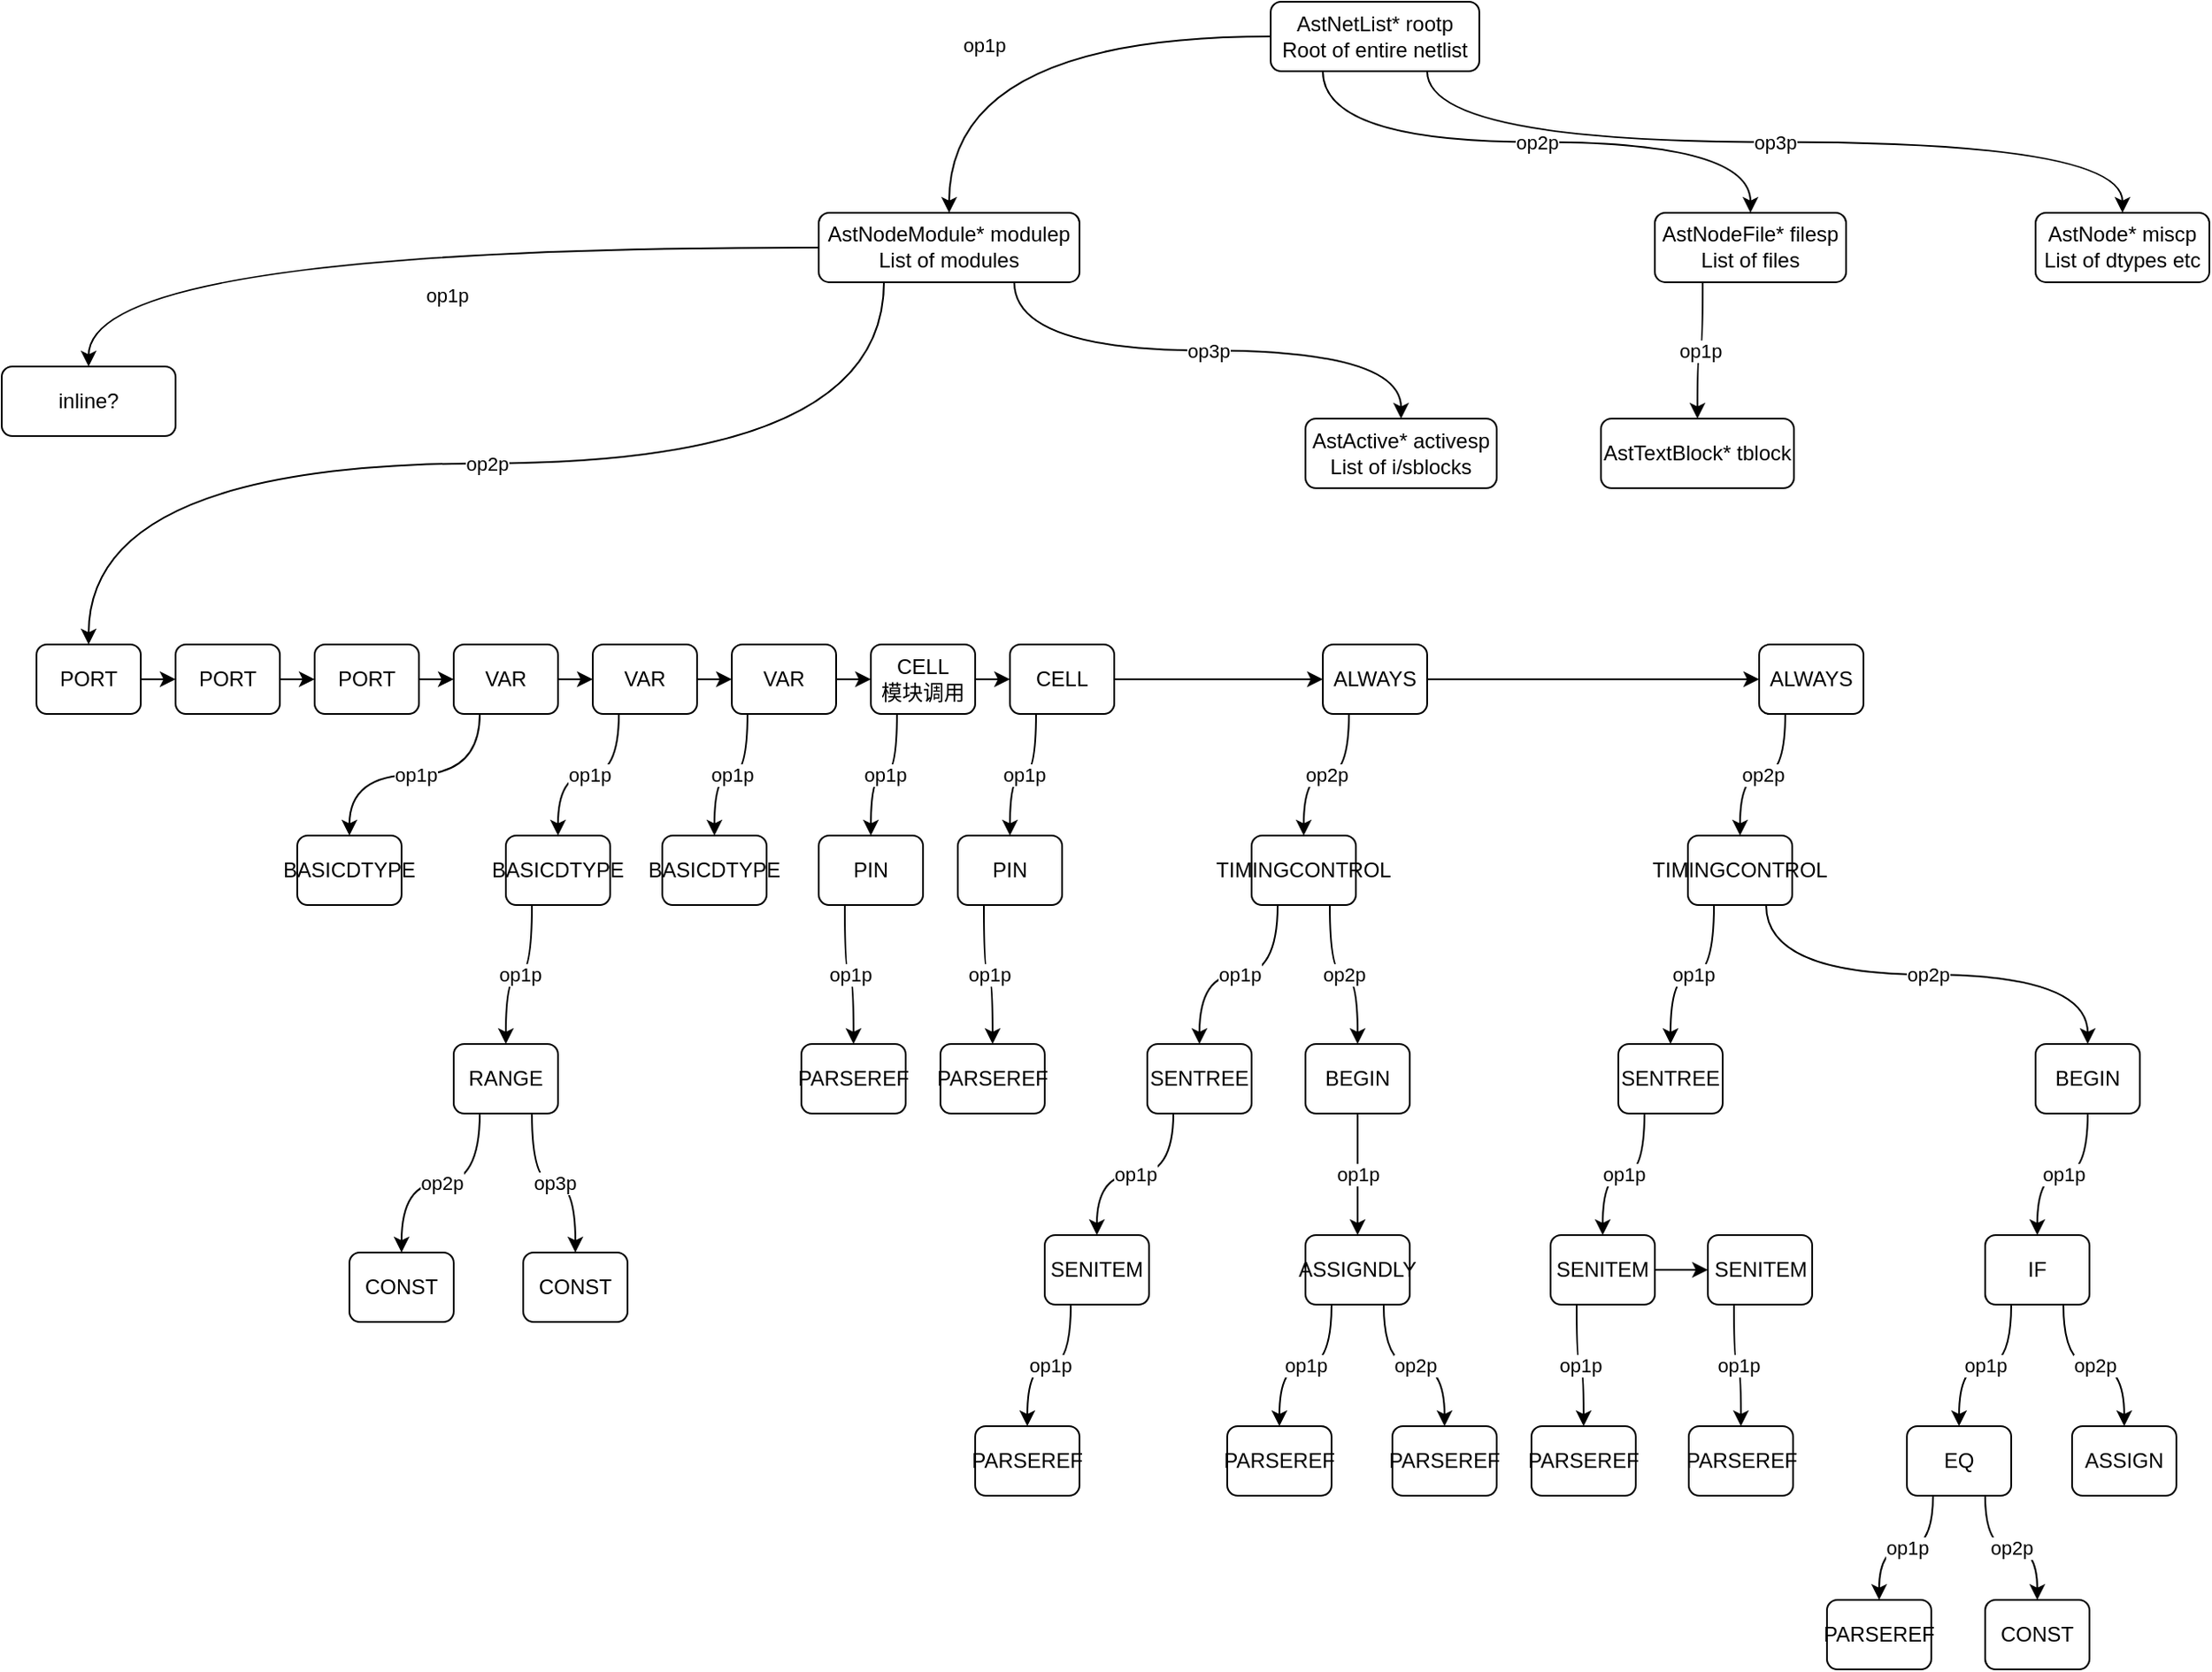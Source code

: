 <mxfile version="14.7.6" type="github">
  <diagram id="UujlnHGYHNVCAIM1GUkF" name="第 1 页">
    <mxGraphModel dx="1185" dy="635" grid="1" gridSize="10" guides="1" tooltips="1" connect="1" arrows="1" fold="1" page="1" pageScale="1" pageWidth="1169" pageHeight="827" math="0" shadow="0">
      <root>
        <mxCell id="0" />
        <mxCell id="1" parent="0" />
        <mxCell id="r0mZw5IqI9Jmc-1Zj064-1" value="op1p" style="edgeStyle=orthogonalEdgeStyle;curved=1;rounded=0;orthogonalLoop=1;jettySize=auto;html=1;fontColor=#000000;" edge="1" parent="1" source="r0mZw5IqI9Jmc-1Zj064-2" target="r0mZw5IqI9Jmc-1Zj064-3">
          <mxGeometry x="0.324" y="20" relative="1" as="geometry">
            <mxPoint as="offset" />
          </mxGeometry>
        </mxCell>
        <mxCell id="r0mZw5IqI9Jmc-1Zj064-2" value="AstNetList* rootp&lt;br&gt;Root of entire netlist" style="rounded=1;whiteSpace=wrap;html=1;" vertex="1" parent="1">
          <mxGeometry x="1550" y="440" width="120" height="40" as="geometry" />
        </mxCell>
        <mxCell id="r0mZw5IqI9Jmc-1Zj064-3" value="AstNodeModule* modulep&lt;br&gt;List of modules" style="rounded=1;whiteSpace=wrap;html=1;" vertex="1" parent="1">
          <mxGeometry x="1290" y="561.46" width="150" height="40" as="geometry" />
        </mxCell>
        <mxCell id="r0mZw5IqI9Jmc-1Zj064-4" value="op2p" style="edgeStyle=orthogonalEdgeStyle;curved=1;rounded=0;orthogonalLoop=1;jettySize=auto;html=1;fontColor=#000000;exitX=0.25;exitY=1;exitDx=0;exitDy=0;" edge="1" parent="1" source="r0mZw5IqI9Jmc-1Zj064-2" target="r0mZw5IqI9Jmc-1Zj064-5">
          <mxGeometry relative="1" as="geometry">
            <mxPoint x="1509" y="470" as="sourcePoint" />
            <mxPoint x="1509" y="560" as="targetPoint" />
          </mxGeometry>
        </mxCell>
        <mxCell id="r0mZw5IqI9Jmc-1Zj064-5" value="AstNodeFile* filesp&lt;br&gt;List of files" style="rounded=1;whiteSpace=wrap;html=1;" vertex="1" parent="1">
          <mxGeometry x="1771" y="561.46" width="110" height="40" as="geometry" />
        </mxCell>
        <mxCell id="r0mZw5IqI9Jmc-1Zj064-6" value="AstNode* miscp&lt;br&gt;List of dtypes etc" style="rounded=1;whiteSpace=wrap;html=1;" vertex="1" parent="1">
          <mxGeometry x="1990" y="561.46" width="100" height="40" as="geometry" />
        </mxCell>
        <mxCell id="r0mZw5IqI9Jmc-1Zj064-7" value="op3p" style="edgeStyle=orthogonalEdgeStyle;curved=1;rounded=0;orthogonalLoop=1;jettySize=auto;html=1;fontColor=#000000;exitX=0.75;exitY=1;exitDx=0;exitDy=0;entryX=0.5;entryY=0;entryDx=0;entryDy=0;" edge="1" parent="1" source="r0mZw5IqI9Jmc-1Zj064-2" target="r0mZw5IqI9Jmc-1Zj064-6">
          <mxGeometry relative="1" as="geometry">
            <mxPoint x="1534" y="490" as="sourcePoint" />
            <mxPoint x="1519" y="570" as="targetPoint" />
          </mxGeometry>
        </mxCell>
        <mxCell id="r0mZw5IqI9Jmc-1Zj064-8" style="edgeStyle=orthogonalEdgeStyle;rounded=0;orthogonalLoop=1;jettySize=auto;html=1;exitX=1;exitY=0.5;exitDx=0;exitDy=0;entryX=0;entryY=0.5;entryDx=0;entryDy=0;" edge="1" parent="1" source="r0mZw5IqI9Jmc-1Zj064-9" target="r0mZw5IqI9Jmc-1Zj064-18">
          <mxGeometry relative="1" as="geometry" />
        </mxCell>
        <mxCell id="r0mZw5IqI9Jmc-1Zj064-9" value="PORT" style="rounded=1;whiteSpace=wrap;html=1;" vertex="1" parent="1">
          <mxGeometry x="840" y="810" width="60" height="40" as="geometry" />
        </mxCell>
        <mxCell id="r0mZw5IqI9Jmc-1Zj064-10" value="op2p" style="edgeStyle=orthogonalEdgeStyle;curved=1;rounded=0;orthogonalLoop=1;jettySize=auto;html=1;fontColor=#000000;exitX=0.25;exitY=1;exitDx=0;exitDy=0;entryX=0.5;entryY=0;entryDx=0;entryDy=0;" edge="1" parent="1" source="r0mZw5IqI9Jmc-1Zj064-3" target="r0mZw5IqI9Jmc-1Zj064-9">
          <mxGeometry relative="1" as="geometry">
            <mxPoint x="1480" y="470" as="sourcePoint" />
            <mxPoint x="1370.034" y="571.46" as="targetPoint" />
          </mxGeometry>
        </mxCell>
        <mxCell id="r0mZw5IqI9Jmc-1Zj064-11" value="AstActive* activesp&lt;br&gt;List of i/sblocks" style="rounded=1;whiteSpace=wrap;html=1;" vertex="1" parent="1">
          <mxGeometry x="1570" y="680" width="110" height="40" as="geometry" />
        </mxCell>
        <mxCell id="r0mZw5IqI9Jmc-1Zj064-12" value="op3p" style="edgeStyle=orthogonalEdgeStyle;curved=1;rounded=0;orthogonalLoop=1;jettySize=auto;html=1;fontColor=#000000;exitX=0.75;exitY=1;exitDx=0;exitDy=0;entryX=0.5;entryY=0;entryDx=0;entryDy=0;" edge="1" parent="1" source="r0mZw5IqI9Jmc-1Zj064-3" target="r0mZw5IqI9Jmc-1Zj064-11">
          <mxGeometry relative="1" as="geometry">
            <mxPoint x="1345" y="611.46" as="sourcePoint" />
            <mxPoint x="1310" y="690" as="targetPoint" />
          </mxGeometry>
        </mxCell>
        <mxCell id="r0mZw5IqI9Jmc-1Zj064-13" value="inline?" style="rounded=1;whiteSpace=wrap;html=1;" vertex="1" parent="1">
          <mxGeometry x="820" y="650" width="100" height="40" as="geometry" />
        </mxCell>
        <mxCell id="r0mZw5IqI9Jmc-1Zj064-14" value="op1p" style="edgeStyle=orthogonalEdgeStyle;curved=1;rounded=0;orthogonalLoop=1;jettySize=auto;html=1;fontColor=#000000;exitX=0;exitY=0.5;exitDx=0;exitDy=0;entryX=0.5;entryY=0;entryDx=0;entryDy=0;" edge="1" parent="1" source="r0mZw5IqI9Jmc-1Zj064-3" target="r0mZw5IqI9Jmc-1Zj064-13">
          <mxGeometry x="-0.124" y="28" relative="1" as="geometry">
            <mxPoint x="1337.5" y="611.46" as="sourcePoint" />
            <mxPoint x="1310" y="690" as="targetPoint" />
            <mxPoint as="offset" />
          </mxGeometry>
        </mxCell>
        <mxCell id="r0mZw5IqI9Jmc-1Zj064-15" value="AstTextBlock* tblock" style="rounded=1;whiteSpace=wrap;html=1;" vertex="1" parent="1">
          <mxGeometry x="1740" y="680" width="111" height="40" as="geometry" />
        </mxCell>
        <mxCell id="r0mZw5IqI9Jmc-1Zj064-16" value="op1p" style="edgeStyle=orthogonalEdgeStyle;curved=1;rounded=0;orthogonalLoop=1;jettySize=auto;html=1;fontColor=#000000;exitX=0.25;exitY=1;exitDx=0;exitDy=0;entryX=0.5;entryY=0;entryDx=0;entryDy=0;" edge="1" parent="1" source="r0mZw5IqI9Jmc-1Zj064-5" target="r0mZw5IqI9Jmc-1Zj064-15">
          <mxGeometry relative="1" as="geometry">
            <mxPoint x="1541" y="591.46" as="sourcePoint" />
            <mxPoint x="1431" y="690" as="targetPoint" />
          </mxGeometry>
        </mxCell>
        <mxCell id="r0mZw5IqI9Jmc-1Zj064-17" style="edgeStyle=orthogonalEdgeStyle;rounded=0;orthogonalLoop=1;jettySize=auto;html=1;exitX=1;exitY=0.5;exitDx=0;exitDy=0;entryX=0;entryY=0.5;entryDx=0;entryDy=0;" edge="1" parent="1" source="r0mZw5IqI9Jmc-1Zj064-18" target="r0mZw5IqI9Jmc-1Zj064-20">
          <mxGeometry relative="1" as="geometry" />
        </mxCell>
        <mxCell id="r0mZw5IqI9Jmc-1Zj064-18" value="PORT" style="rounded=1;whiteSpace=wrap;html=1;" vertex="1" parent="1">
          <mxGeometry x="920" y="810" width="60" height="40" as="geometry" />
        </mxCell>
        <mxCell id="r0mZw5IqI9Jmc-1Zj064-19" style="edgeStyle=orthogonalEdgeStyle;rounded=0;orthogonalLoop=1;jettySize=auto;html=1;exitX=1;exitY=0.5;exitDx=0;exitDy=0;entryX=0;entryY=0.5;entryDx=0;entryDy=0;curved=1;" edge="1" parent="1" source="r0mZw5IqI9Jmc-1Zj064-20" target="r0mZw5IqI9Jmc-1Zj064-23">
          <mxGeometry relative="1" as="geometry" />
        </mxCell>
        <mxCell id="r0mZw5IqI9Jmc-1Zj064-20" value="PORT" style="rounded=1;whiteSpace=wrap;html=1;" vertex="1" parent="1">
          <mxGeometry x="1000" y="810" width="60" height="40" as="geometry" />
        </mxCell>
        <mxCell id="r0mZw5IqI9Jmc-1Zj064-21" style="edgeStyle=orthogonalEdgeStyle;rounded=0;orthogonalLoop=1;jettySize=auto;html=1;exitX=1;exitY=0.5;exitDx=0;exitDy=0;entryX=0;entryY=0.5;entryDx=0;entryDy=0;" edge="1" parent="1" source="r0mZw5IqI9Jmc-1Zj064-23" target="r0mZw5IqI9Jmc-1Zj064-25">
          <mxGeometry relative="1" as="geometry" />
        </mxCell>
        <mxCell id="r0mZw5IqI9Jmc-1Zj064-22" value="op1p" style="edgeStyle=orthogonalEdgeStyle;rounded=0;orthogonalLoop=1;jettySize=auto;html=1;exitX=0.25;exitY=1;exitDx=0;exitDy=0;curved=1;" edge="1" parent="1" source="r0mZw5IqI9Jmc-1Zj064-23" target="r0mZw5IqI9Jmc-1Zj064-28">
          <mxGeometry relative="1" as="geometry" />
        </mxCell>
        <mxCell id="r0mZw5IqI9Jmc-1Zj064-23" value="VAR" style="rounded=1;whiteSpace=wrap;html=1;" vertex="1" parent="1">
          <mxGeometry x="1080" y="810" width="60" height="40" as="geometry" />
        </mxCell>
        <mxCell id="r0mZw5IqI9Jmc-1Zj064-24" style="edgeStyle=orthogonalEdgeStyle;rounded=0;orthogonalLoop=1;jettySize=auto;html=1;exitX=1;exitY=0.5;exitDx=0;exitDy=0;entryX=0;entryY=0.5;entryDx=0;entryDy=0;" edge="1" parent="1" source="r0mZw5IqI9Jmc-1Zj064-25" target="r0mZw5IqI9Jmc-1Zj064-27">
          <mxGeometry relative="1" as="geometry" />
        </mxCell>
        <mxCell id="r0mZw5IqI9Jmc-1Zj064-25" value="VAR" style="rounded=1;whiteSpace=wrap;html=1;" vertex="1" parent="1">
          <mxGeometry x="1160" y="810" width="60" height="40" as="geometry" />
        </mxCell>
        <mxCell id="r0mZw5IqI9Jmc-1Zj064-26" style="edgeStyle=orthogonalEdgeStyle;curved=1;rounded=0;orthogonalLoop=1;jettySize=auto;html=1;exitX=1;exitY=0.5;exitDx=0;exitDy=0;entryX=0;entryY=0.5;entryDx=0;entryDy=0;fontSize=12;" edge="1" parent="1" source="r0mZw5IqI9Jmc-1Zj064-27" target="r0mZw5IqI9Jmc-1Zj064-40">
          <mxGeometry relative="1" as="geometry" />
        </mxCell>
        <mxCell id="r0mZw5IqI9Jmc-1Zj064-27" value="VAR" style="rounded=1;whiteSpace=wrap;html=1;" vertex="1" parent="1">
          <mxGeometry x="1240" y="810" width="60" height="40" as="geometry" />
        </mxCell>
        <mxCell id="r0mZw5IqI9Jmc-1Zj064-28" value="&lt;font style=&quot;font-size: 12px;&quot;&gt;BASICDTYPE&lt;/font&gt;" style="rounded=1;whiteSpace=wrap;html=1;fontSize=12;" vertex="1" parent="1">
          <mxGeometry x="990" y="920" width="60" height="40" as="geometry" />
        </mxCell>
        <mxCell id="r0mZw5IqI9Jmc-1Zj064-29" value="BASICDTYPE" style="rounded=1;whiteSpace=wrap;html=1;" vertex="1" parent="1">
          <mxGeometry x="1110" y="920" width="60" height="40" as="geometry" />
        </mxCell>
        <mxCell id="r0mZw5IqI9Jmc-1Zj064-30" value="BASICDTYPE" style="rounded=1;whiteSpace=wrap;html=1;" vertex="1" parent="1">
          <mxGeometry x="1200" y="920" width="60" height="40" as="geometry" />
        </mxCell>
        <mxCell id="r0mZw5IqI9Jmc-1Zj064-31" value="op1p" style="edgeStyle=orthogonalEdgeStyle;rounded=0;orthogonalLoop=1;jettySize=auto;html=1;exitX=0.25;exitY=1;exitDx=0;exitDy=0;curved=1;entryX=0.5;entryY=0;entryDx=0;entryDy=0;" edge="1" parent="1" source="r0mZw5IqI9Jmc-1Zj064-25" target="r0mZw5IqI9Jmc-1Zj064-29">
          <mxGeometry relative="1" as="geometry">
            <mxPoint x="1105" y="860" as="sourcePoint" />
            <mxPoint x="1030" y="930" as="targetPoint" />
          </mxGeometry>
        </mxCell>
        <mxCell id="r0mZw5IqI9Jmc-1Zj064-32" value="op1p" style="edgeStyle=orthogonalEdgeStyle;rounded=0;orthogonalLoop=1;jettySize=auto;html=1;exitX=0.15;exitY=1;exitDx=0;exitDy=0;curved=1;entryX=0.5;entryY=0;entryDx=0;entryDy=0;exitPerimeter=0;" edge="1" parent="1" source="r0mZw5IqI9Jmc-1Zj064-27" target="r0mZw5IqI9Jmc-1Zj064-30">
          <mxGeometry relative="1" as="geometry">
            <mxPoint x="1185" y="860" as="sourcePoint" />
            <mxPoint x="1135" y="930" as="targetPoint" />
          </mxGeometry>
        </mxCell>
        <mxCell id="r0mZw5IqI9Jmc-1Zj064-33" value="&lt;font style=&quot;font-size: 12px&quot;&gt;RANGE&lt;/font&gt;" style="rounded=1;whiteSpace=wrap;html=1;fontSize=12;" vertex="1" parent="1">
          <mxGeometry x="1080" y="1040" width="60" height="40" as="geometry" />
        </mxCell>
        <mxCell id="r0mZw5IqI9Jmc-1Zj064-34" value="op1p" style="edgeStyle=orthogonalEdgeStyle;rounded=0;orthogonalLoop=1;jettySize=auto;html=1;exitX=0.25;exitY=1;exitDx=0;exitDy=0;curved=1;entryX=0.5;entryY=0;entryDx=0;entryDy=0;" edge="1" parent="1" source="r0mZw5IqI9Jmc-1Zj064-29" target="r0mZw5IqI9Jmc-1Zj064-33">
          <mxGeometry relative="1" as="geometry">
            <mxPoint x="1185" y="860" as="sourcePoint" />
            <mxPoint x="1135" y="930" as="targetPoint" />
          </mxGeometry>
        </mxCell>
        <mxCell id="r0mZw5IqI9Jmc-1Zj064-35" value="&lt;font style=&quot;font-size: 12px&quot;&gt;CONST&lt;/font&gt;" style="rounded=1;whiteSpace=wrap;html=1;fontSize=12;" vertex="1" parent="1">
          <mxGeometry x="1020" y="1160" width="60" height="40" as="geometry" />
        </mxCell>
        <mxCell id="r0mZw5IqI9Jmc-1Zj064-36" value="op2p" style="edgeStyle=orthogonalEdgeStyle;rounded=0;orthogonalLoop=1;jettySize=auto;html=1;curved=1;exitX=0.25;exitY=1;exitDx=0;exitDy=0;entryX=0.5;entryY=0;entryDx=0;entryDy=0;" edge="1" parent="1" source="r0mZw5IqI9Jmc-1Zj064-33" target="r0mZw5IqI9Jmc-1Zj064-35">
          <mxGeometry relative="1" as="geometry">
            <mxPoint x="1020" y="1140" as="sourcePoint" />
            <mxPoint x="1190" y="1220" as="targetPoint" />
          </mxGeometry>
        </mxCell>
        <mxCell id="r0mZw5IqI9Jmc-1Zj064-37" value="&lt;font style=&quot;font-size: 12px&quot;&gt;CONST&lt;/font&gt;" style="rounded=1;whiteSpace=wrap;html=1;fontSize=12;" vertex="1" parent="1">
          <mxGeometry x="1120" y="1160" width="60" height="40" as="geometry" />
        </mxCell>
        <mxCell id="r0mZw5IqI9Jmc-1Zj064-38" value="op3p" style="edgeStyle=orthogonalEdgeStyle;rounded=0;orthogonalLoop=1;jettySize=auto;html=1;curved=1;exitX=0.75;exitY=1;exitDx=0;exitDy=0;entryX=0.5;entryY=0;entryDx=0;entryDy=0;" edge="1" parent="1" source="r0mZw5IqI9Jmc-1Zj064-33" target="r0mZw5IqI9Jmc-1Zj064-37">
          <mxGeometry relative="1" as="geometry">
            <mxPoint x="1105" y="1090" as="sourcePoint" />
            <mxPoint x="1045" y="1170" as="targetPoint" />
          </mxGeometry>
        </mxCell>
        <mxCell id="r0mZw5IqI9Jmc-1Zj064-39" style="edgeStyle=orthogonalEdgeStyle;curved=1;rounded=0;orthogonalLoop=1;jettySize=auto;html=1;exitX=1;exitY=0.5;exitDx=0;exitDy=0;entryX=0;entryY=0.5;entryDx=0;entryDy=0;fontSize=12;" edge="1" parent="1" source="r0mZw5IqI9Jmc-1Zj064-40" target="r0mZw5IqI9Jmc-1Zj064-46">
          <mxGeometry relative="1" as="geometry" />
        </mxCell>
        <mxCell id="r0mZw5IqI9Jmc-1Zj064-40" value="CELL&lt;br&gt;模块调用" style="rounded=1;whiteSpace=wrap;html=1;" vertex="1" parent="1">
          <mxGeometry x="1320" y="810" width="60" height="40" as="geometry" />
        </mxCell>
        <mxCell id="r0mZw5IqI9Jmc-1Zj064-41" value="PIN" style="rounded=1;whiteSpace=wrap;html=1;" vertex="1" parent="1">
          <mxGeometry x="1290" y="920" width="60" height="40" as="geometry" />
        </mxCell>
        <mxCell id="r0mZw5IqI9Jmc-1Zj064-42" value="op1p" style="edgeStyle=orthogonalEdgeStyle;rounded=0;orthogonalLoop=1;jettySize=auto;html=1;exitX=0.25;exitY=1;exitDx=0;exitDy=0;curved=1;entryX=0.5;entryY=0;entryDx=0;entryDy=0;" edge="1" parent="1" source="r0mZw5IqI9Jmc-1Zj064-40" target="r0mZw5IqI9Jmc-1Zj064-41">
          <mxGeometry relative="1" as="geometry">
            <mxPoint x="1259" y="860" as="sourcePoint" />
            <mxPoint x="1240" y="930" as="targetPoint" />
          </mxGeometry>
        </mxCell>
        <mxCell id="r0mZw5IqI9Jmc-1Zj064-43" value="PARSEREF" style="rounded=1;whiteSpace=wrap;html=1;" vertex="1" parent="1">
          <mxGeometry x="1280" y="1040" width="60" height="40" as="geometry" />
        </mxCell>
        <mxCell id="r0mZw5IqI9Jmc-1Zj064-44" value="op1p" style="edgeStyle=orthogonalEdgeStyle;rounded=0;orthogonalLoop=1;jettySize=auto;html=1;exitX=0.25;exitY=1;exitDx=0;exitDy=0;curved=1;entryX=0.5;entryY=0;entryDx=0;entryDy=0;" edge="1" parent="1" source="r0mZw5IqI9Jmc-1Zj064-41" target="r0mZw5IqI9Jmc-1Zj064-43">
          <mxGeometry relative="1" as="geometry">
            <mxPoint x="1135" y="970" as="sourcePoint" />
            <mxPoint x="1120" y="1050" as="targetPoint" />
          </mxGeometry>
        </mxCell>
        <mxCell id="r0mZw5IqI9Jmc-1Zj064-45" style="edgeStyle=orthogonalEdgeStyle;curved=1;rounded=0;orthogonalLoop=1;jettySize=auto;html=1;exitX=1;exitY=0.5;exitDx=0;exitDy=0;entryX=0;entryY=0.5;entryDx=0;entryDy=0;fontSize=12;" edge="1" parent="1" source="r0mZw5IqI9Jmc-1Zj064-46" target="r0mZw5IqI9Jmc-1Zj064-51">
          <mxGeometry relative="1" as="geometry" />
        </mxCell>
        <mxCell id="r0mZw5IqI9Jmc-1Zj064-46" value="CELL" style="rounded=1;whiteSpace=wrap;html=1;" vertex="1" parent="1">
          <mxGeometry x="1400" y="810" width="60" height="40" as="geometry" />
        </mxCell>
        <mxCell id="r0mZw5IqI9Jmc-1Zj064-47" value="PIN" style="rounded=1;whiteSpace=wrap;html=1;" vertex="1" parent="1">
          <mxGeometry x="1370" y="920" width="60" height="40" as="geometry" />
        </mxCell>
        <mxCell id="r0mZw5IqI9Jmc-1Zj064-48" value="PARSEREF" style="rounded=1;whiteSpace=wrap;html=1;" vertex="1" parent="1">
          <mxGeometry x="1360" y="1040" width="60" height="40" as="geometry" />
        </mxCell>
        <mxCell id="r0mZw5IqI9Jmc-1Zj064-49" value="op1p" style="edgeStyle=orthogonalEdgeStyle;rounded=0;orthogonalLoop=1;jettySize=auto;html=1;exitX=0.25;exitY=1;exitDx=0;exitDy=0;curved=1;entryX=0.5;entryY=0;entryDx=0;entryDy=0;" edge="1" parent="1" source="r0mZw5IqI9Jmc-1Zj064-46" target="r0mZw5IqI9Jmc-1Zj064-47">
          <mxGeometry relative="1" as="geometry">
            <mxPoint x="1345" y="860" as="sourcePoint" />
            <mxPoint x="1330" y="930" as="targetPoint" />
          </mxGeometry>
        </mxCell>
        <mxCell id="r0mZw5IqI9Jmc-1Zj064-50" value="op1p" style="edgeStyle=orthogonalEdgeStyle;rounded=0;orthogonalLoop=1;jettySize=auto;html=1;exitX=0.25;exitY=1;exitDx=0;exitDy=0;curved=1;" edge="1" parent="1" source="r0mZw5IqI9Jmc-1Zj064-47" target="r0mZw5IqI9Jmc-1Zj064-48">
          <mxGeometry relative="1" as="geometry">
            <mxPoint x="1355" y="870" as="sourcePoint" />
            <mxPoint x="1340" y="940" as="targetPoint" />
          </mxGeometry>
        </mxCell>
        <mxCell id="r0mZw5IqI9Jmc-1Zj064-85" style="edgeStyle=orthogonalEdgeStyle;rounded=0;orthogonalLoop=1;jettySize=auto;html=1;entryX=0;entryY=0.5;entryDx=0;entryDy=0;" edge="1" parent="1" source="r0mZw5IqI9Jmc-1Zj064-51" target="r0mZw5IqI9Jmc-1Zj064-68">
          <mxGeometry relative="1" as="geometry" />
        </mxCell>
        <mxCell id="r0mZw5IqI9Jmc-1Zj064-51" value="ALWAYS" style="rounded=1;whiteSpace=wrap;html=1;" vertex="1" parent="1">
          <mxGeometry x="1580" y="810" width="60" height="40" as="geometry" />
        </mxCell>
        <mxCell id="r0mZw5IqI9Jmc-1Zj064-52" value="TIMINGCONTROL" style="rounded=1;whiteSpace=wrap;html=1;" vertex="1" parent="1">
          <mxGeometry x="1539" y="920" width="60" height="40" as="geometry" />
        </mxCell>
        <mxCell id="r0mZw5IqI9Jmc-1Zj064-53" value="op2p" style="edgeStyle=orthogonalEdgeStyle;rounded=0;orthogonalLoop=1;jettySize=auto;html=1;exitX=0.25;exitY=1;exitDx=0;exitDy=0;curved=1;entryX=0.5;entryY=0;entryDx=0;entryDy=0;" edge="1" parent="1" source="r0mZw5IqI9Jmc-1Zj064-51" target="r0mZw5IqI9Jmc-1Zj064-52">
          <mxGeometry relative="1" as="geometry">
            <mxPoint x="1425" y="860" as="sourcePoint" />
            <mxPoint x="1410" y="930" as="targetPoint" />
          </mxGeometry>
        </mxCell>
        <mxCell id="r0mZw5IqI9Jmc-1Zj064-54" value="SENTREE" style="rounded=1;whiteSpace=wrap;html=1;" vertex="1" parent="1">
          <mxGeometry x="1479" y="1040" width="60" height="40" as="geometry" />
        </mxCell>
        <mxCell id="r0mZw5IqI9Jmc-1Zj064-55" value="op1p" style="edgeStyle=orthogonalEdgeStyle;rounded=0;orthogonalLoop=1;jettySize=auto;html=1;exitX=0.25;exitY=1;exitDx=0;exitDy=0;curved=1;" edge="1" parent="1" source="r0mZw5IqI9Jmc-1Zj064-52" target="r0mZw5IqI9Jmc-1Zj064-54">
          <mxGeometry relative="1" as="geometry">
            <mxPoint x="1605" y="860" as="sourcePoint" />
            <mxPoint x="1579" y="930" as="targetPoint" />
          </mxGeometry>
        </mxCell>
        <mxCell id="r0mZw5IqI9Jmc-1Zj064-56" value="BEGIN" style="rounded=1;whiteSpace=wrap;html=1;" vertex="1" parent="1">
          <mxGeometry x="1570" y="1040" width="60" height="40" as="geometry" />
        </mxCell>
        <mxCell id="r0mZw5IqI9Jmc-1Zj064-57" value="op2p" style="edgeStyle=orthogonalEdgeStyle;rounded=0;orthogonalLoop=1;jettySize=auto;html=1;exitX=0.75;exitY=1;exitDx=0;exitDy=0;curved=1;entryX=0.5;entryY=0;entryDx=0;entryDy=0;" edge="1" parent="1" source="r0mZw5IqI9Jmc-1Zj064-52" target="r0mZw5IqI9Jmc-1Zj064-56">
          <mxGeometry relative="1" as="geometry">
            <mxPoint x="1564" y="970" as="sourcePoint" />
            <mxPoint x="1519" y="1050" as="targetPoint" />
          </mxGeometry>
        </mxCell>
        <mxCell id="r0mZw5IqI9Jmc-1Zj064-58" value="SENITEM" style="rounded=1;whiteSpace=wrap;html=1;" vertex="1" parent="1">
          <mxGeometry x="1420" y="1150" width="60" height="40" as="geometry" />
        </mxCell>
        <mxCell id="r0mZw5IqI9Jmc-1Zj064-59" value="PARSEREF" style="rounded=1;whiteSpace=wrap;html=1;" vertex="1" parent="1">
          <mxGeometry x="1380" y="1260" width="60" height="40" as="geometry" />
        </mxCell>
        <mxCell id="r0mZw5IqI9Jmc-1Zj064-60" value="op1p" style="edgeStyle=orthogonalEdgeStyle;rounded=0;orthogonalLoop=1;jettySize=auto;html=1;exitX=0.25;exitY=1;exitDx=0;exitDy=0;curved=1;entryX=0.5;entryY=0;entryDx=0;entryDy=0;" edge="1" parent="1" source="r0mZw5IqI9Jmc-1Zj064-54" target="r0mZw5IqI9Jmc-1Zj064-58">
          <mxGeometry relative="1" as="geometry">
            <mxPoint x="1564" y="970" as="sourcePoint" />
            <mxPoint x="1519" y="1050" as="targetPoint" />
          </mxGeometry>
        </mxCell>
        <mxCell id="r0mZw5IqI9Jmc-1Zj064-61" value="op1p" style="edgeStyle=orthogonalEdgeStyle;rounded=0;orthogonalLoop=1;jettySize=auto;html=1;exitX=0.25;exitY=1;exitDx=0;exitDy=0;curved=1;entryX=0.5;entryY=0;entryDx=0;entryDy=0;" edge="1" parent="1" source="r0mZw5IqI9Jmc-1Zj064-58" target="r0mZw5IqI9Jmc-1Zj064-59">
          <mxGeometry relative="1" as="geometry">
            <mxPoint x="1504" y="1090" as="sourcePoint" />
            <mxPoint x="1460" y="1160" as="targetPoint" />
          </mxGeometry>
        </mxCell>
        <mxCell id="r0mZw5IqI9Jmc-1Zj064-62" value="ASSIGNDLY" style="rounded=1;whiteSpace=wrap;html=1;" vertex="1" parent="1">
          <mxGeometry x="1570" y="1150" width="60" height="40" as="geometry" />
        </mxCell>
        <mxCell id="r0mZw5IqI9Jmc-1Zj064-63" value="op1p" style="edgeStyle=orthogonalEdgeStyle;rounded=0;orthogonalLoop=1;jettySize=auto;html=1;exitX=0.5;exitY=1;exitDx=0;exitDy=0;curved=1;" edge="1" parent="1" source="r0mZw5IqI9Jmc-1Zj064-56" target="r0mZw5IqI9Jmc-1Zj064-62">
          <mxGeometry relative="1" as="geometry">
            <mxPoint x="1504" y="1090" as="sourcePoint" />
            <mxPoint x="1460" y="1160" as="targetPoint" />
          </mxGeometry>
        </mxCell>
        <mxCell id="r0mZw5IqI9Jmc-1Zj064-64" value="PARSEREF" style="rounded=1;whiteSpace=wrap;html=1;" vertex="1" parent="1">
          <mxGeometry x="1525" y="1260" width="60" height="40" as="geometry" />
        </mxCell>
        <mxCell id="r0mZw5IqI9Jmc-1Zj064-65" value="PARSEREF" style="rounded=1;whiteSpace=wrap;html=1;" vertex="1" parent="1">
          <mxGeometry x="1620" y="1260" width="60" height="40" as="geometry" />
        </mxCell>
        <mxCell id="r0mZw5IqI9Jmc-1Zj064-66" value="op1p" style="edgeStyle=orthogonalEdgeStyle;rounded=0;orthogonalLoop=1;jettySize=auto;html=1;exitX=0.25;exitY=1;exitDx=0;exitDy=0;curved=1;entryX=0.5;entryY=0;entryDx=0;entryDy=0;" edge="1" parent="1" source="r0mZw5IqI9Jmc-1Zj064-62" target="r0mZw5IqI9Jmc-1Zj064-64">
          <mxGeometry relative="1" as="geometry">
            <mxPoint x="1639" y="1090" as="sourcePoint" />
            <mxPoint x="1610" y="1160" as="targetPoint" />
          </mxGeometry>
        </mxCell>
        <mxCell id="r0mZw5IqI9Jmc-1Zj064-67" value="op2p" style="edgeStyle=orthogonalEdgeStyle;rounded=0;orthogonalLoop=1;jettySize=auto;html=1;exitX=0.75;exitY=1;exitDx=0;exitDy=0;curved=1;entryX=0.5;entryY=0;entryDx=0;entryDy=0;" edge="1" parent="1" source="r0mZw5IqI9Jmc-1Zj064-62" target="r0mZw5IqI9Jmc-1Zj064-65">
          <mxGeometry relative="1" as="geometry">
            <mxPoint x="1595" y="1200" as="sourcePoint" />
            <mxPoint x="1565" y="1270" as="targetPoint" />
          </mxGeometry>
        </mxCell>
        <mxCell id="r0mZw5IqI9Jmc-1Zj064-68" value="ALWAYS" style="rounded=1;whiteSpace=wrap;html=1;" vertex="1" parent="1">
          <mxGeometry x="1831" y="810" width="60" height="40" as="geometry" />
        </mxCell>
        <mxCell id="r0mZw5IqI9Jmc-1Zj064-69" value="TIMINGCONTROL" style="rounded=1;whiteSpace=wrap;html=1;" vertex="1" parent="1">
          <mxGeometry x="1790" y="920" width="60" height="40" as="geometry" />
        </mxCell>
        <mxCell id="r0mZw5IqI9Jmc-1Zj064-70" value="op2p" style="edgeStyle=orthogonalEdgeStyle;rounded=0;orthogonalLoop=1;jettySize=auto;html=1;exitX=0.25;exitY=1;exitDx=0;exitDy=0;curved=1;entryX=0.5;entryY=0;entryDx=0;entryDy=0;" edge="1" parent="1" source="r0mZw5IqI9Jmc-1Zj064-68" target="r0mZw5IqI9Jmc-1Zj064-69">
          <mxGeometry relative="1" as="geometry">
            <mxPoint x="1676" y="860" as="sourcePoint" />
            <mxPoint x="1661" y="930" as="targetPoint" />
          </mxGeometry>
        </mxCell>
        <mxCell id="r0mZw5IqI9Jmc-1Zj064-71" value="SENTREE" style="rounded=1;whiteSpace=wrap;html=1;" vertex="1" parent="1">
          <mxGeometry x="1750" y="1040" width="60" height="40" as="geometry" />
        </mxCell>
        <mxCell id="r0mZw5IqI9Jmc-1Zj064-72" value="op1p" style="edgeStyle=orthogonalEdgeStyle;rounded=0;orthogonalLoop=1;jettySize=auto;html=1;exitX=0.25;exitY=1;exitDx=0;exitDy=0;curved=1;" edge="1" parent="1" source="r0mZw5IqI9Jmc-1Zj064-69" target="r0mZw5IqI9Jmc-1Zj064-71">
          <mxGeometry relative="1" as="geometry">
            <mxPoint x="1996" y="860" as="sourcePoint" />
            <mxPoint x="1970" y="930" as="targetPoint" />
          </mxGeometry>
        </mxCell>
        <mxCell id="r0mZw5IqI9Jmc-1Zj064-73" value="BEGIN" style="rounded=1;whiteSpace=wrap;html=1;" vertex="1" parent="1">
          <mxGeometry x="1990" y="1040" width="60" height="40" as="geometry" />
        </mxCell>
        <mxCell id="r0mZw5IqI9Jmc-1Zj064-74" value="op2p" style="edgeStyle=orthogonalEdgeStyle;rounded=0;orthogonalLoop=1;jettySize=auto;html=1;exitX=0.75;exitY=1;exitDx=0;exitDy=0;curved=1;entryX=0.5;entryY=0;entryDx=0;entryDy=0;" edge="1" parent="1" source="r0mZw5IqI9Jmc-1Zj064-69" target="r0mZw5IqI9Jmc-1Zj064-73">
          <mxGeometry relative="1" as="geometry">
            <mxPoint x="1955" y="970" as="sourcePoint" />
            <mxPoint x="1910" y="1050" as="targetPoint" />
          </mxGeometry>
        </mxCell>
        <mxCell id="r0mZw5IqI9Jmc-1Zj064-89" style="edgeStyle=orthogonalEdgeStyle;rounded=0;orthogonalLoop=1;jettySize=auto;html=1;exitX=1;exitY=0.5;exitDx=0;exitDy=0;entryX=0;entryY=0.5;entryDx=0;entryDy=0;" edge="1" parent="1" source="r0mZw5IqI9Jmc-1Zj064-75" target="r0mZw5IqI9Jmc-1Zj064-86">
          <mxGeometry relative="1" as="geometry" />
        </mxCell>
        <mxCell id="r0mZw5IqI9Jmc-1Zj064-75" value="SENITEM" style="rounded=1;whiteSpace=wrap;html=1;" vertex="1" parent="1">
          <mxGeometry x="1711" y="1150" width="60" height="40" as="geometry" />
        </mxCell>
        <mxCell id="r0mZw5IqI9Jmc-1Zj064-76" value="PARSEREF" style="rounded=1;whiteSpace=wrap;html=1;" vertex="1" parent="1">
          <mxGeometry x="1700" y="1260" width="60" height="40" as="geometry" />
        </mxCell>
        <mxCell id="r0mZw5IqI9Jmc-1Zj064-77" value="op1p" style="edgeStyle=orthogonalEdgeStyle;rounded=0;orthogonalLoop=1;jettySize=auto;html=1;exitX=0.25;exitY=1;exitDx=0;exitDy=0;curved=1;entryX=0.5;entryY=0;entryDx=0;entryDy=0;" edge="1" parent="1" source="r0mZw5IqI9Jmc-1Zj064-71" target="r0mZw5IqI9Jmc-1Zj064-75">
          <mxGeometry relative="1" as="geometry">
            <mxPoint x="1884" y="970" as="sourcePoint" />
            <mxPoint x="1839" y="1050" as="targetPoint" />
          </mxGeometry>
        </mxCell>
        <mxCell id="r0mZw5IqI9Jmc-1Zj064-78" value="op1p" style="edgeStyle=orthogonalEdgeStyle;rounded=0;orthogonalLoop=1;jettySize=auto;html=1;exitX=0.25;exitY=1;exitDx=0;exitDy=0;curved=1;entryX=0.5;entryY=0;entryDx=0;entryDy=0;" edge="1" parent="1" source="r0mZw5IqI9Jmc-1Zj064-75" target="r0mZw5IqI9Jmc-1Zj064-76">
          <mxGeometry relative="1" as="geometry">
            <mxPoint x="1824" y="1090" as="sourcePoint" />
            <mxPoint x="1780" y="1160" as="targetPoint" />
          </mxGeometry>
        </mxCell>
        <mxCell id="r0mZw5IqI9Jmc-1Zj064-79" value="IF" style="rounded=1;whiteSpace=wrap;html=1;" vertex="1" parent="1">
          <mxGeometry x="1961" y="1150" width="60" height="40" as="geometry" />
        </mxCell>
        <mxCell id="r0mZw5IqI9Jmc-1Zj064-80" value="op1p" style="edgeStyle=orthogonalEdgeStyle;rounded=0;orthogonalLoop=1;jettySize=auto;html=1;exitX=0.5;exitY=1;exitDx=0;exitDy=0;curved=1;" edge="1" parent="1" source="r0mZw5IqI9Jmc-1Zj064-73" target="r0mZw5IqI9Jmc-1Zj064-79">
          <mxGeometry relative="1" as="geometry">
            <mxPoint x="1895" y="1090" as="sourcePoint" />
            <mxPoint x="1851" y="1160" as="targetPoint" />
          </mxGeometry>
        </mxCell>
        <mxCell id="r0mZw5IqI9Jmc-1Zj064-81" value="EQ" style="rounded=1;whiteSpace=wrap;html=1;" vertex="1" parent="1">
          <mxGeometry x="1916" y="1260" width="60" height="40" as="geometry" />
        </mxCell>
        <mxCell id="r0mZw5IqI9Jmc-1Zj064-82" value="ASSIGN" style="rounded=1;whiteSpace=wrap;html=1;" vertex="1" parent="1">
          <mxGeometry x="2011" y="1260" width="60" height="40" as="geometry" />
        </mxCell>
        <mxCell id="r0mZw5IqI9Jmc-1Zj064-83" value="op1p" style="edgeStyle=orthogonalEdgeStyle;rounded=0;orthogonalLoop=1;jettySize=auto;html=1;exitX=0.25;exitY=1;exitDx=0;exitDy=0;curved=1;entryX=0.5;entryY=0;entryDx=0;entryDy=0;" edge="1" parent="1" source="r0mZw5IqI9Jmc-1Zj064-79" target="r0mZw5IqI9Jmc-1Zj064-81">
          <mxGeometry relative="1" as="geometry">
            <mxPoint x="2030" y="1090" as="sourcePoint" />
            <mxPoint x="2001" y="1160" as="targetPoint" />
          </mxGeometry>
        </mxCell>
        <mxCell id="r0mZw5IqI9Jmc-1Zj064-84" value="op2p" style="edgeStyle=orthogonalEdgeStyle;rounded=0;orthogonalLoop=1;jettySize=auto;html=1;exitX=0.75;exitY=1;exitDx=0;exitDy=0;curved=1;entryX=0.5;entryY=0;entryDx=0;entryDy=0;" edge="1" parent="1" source="r0mZw5IqI9Jmc-1Zj064-79" target="r0mZw5IqI9Jmc-1Zj064-82">
          <mxGeometry relative="1" as="geometry">
            <mxPoint x="1986" y="1200" as="sourcePoint" />
            <mxPoint x="1956" y="1270" as="targetPoint" />
          </mxGeometry>
        </mxCell>
        <mxCell id="r0mZw5IqI9Jmc-1Zj064-86" value="SENITEM" style="rounded=1;whiteSpace=wrap;html=1;" vertex="1" parent="1">
          <mxGeometry x="1801.5" y="1150" width="60" height="40" as="geometry" />
        </mxCell>
        <mxCell id="r0mZw5IqI9Jmc-1Zj064-87" value="PARSEREF" style="rounded=1;whiteSpace=wrap;html=1;" vertex="1" parent="1">
          <mxGeometry x="1790.5" y="1260" width="60" height="40" as="geometry" />
        </mxCell>
        <mxCell id="r0mZw5IqI9Jmc-1Zj064-88" value="op1p" style="edgeStyle=orthogonalEdgeStyle;rounded=0;orthogonalLoop=1;jettySize=auto;html=1;exitX=0.25;exitY=1;exitDx=0;exitDy=0;curved=1;entryX=0.5;entryY=0;entryDx=0;entryDy=0;" edge="1" parent="1" source="r0mZw5IqI9Jmc-1Zj064-86" target="r0mZw5IqI9Jmc-1Zj064-87">
          <mxGeometry relative="1" as="geometry">
            <mxPoint x="1914.5" y="1090" as="sourcePoint" />
            <mxPoint x="1870.5" y="1160" as="targetPoint" />
          </mxGeometry>
        </mxCell>
        <mxCell id="r0mZw5IqI9Jmc-1Zj064-90" value="PARSEREF" style="rounded=1;whiteSpace=wrap;html=1;" vertex="1" parent="1">
          <mxGeometry x="1870" y="1360" width="60" height="40" as="geometry" />
        </mxCell>
        <mxCell id="r0mZw5IqI9Jmc-1Zj064-91" value="op1p" style="edgeStyle=orthogonalEdgeStyle;rounded=0;orthogonalLoop=1;jettySize=auto;html=1;exitX=0.25;exitY=1;exitDx=0;exitDy=0;curved=1;entryX=0.5;entryY=0;entryDx=0;entryDy=0;" edge="1" parent="1" source="r0mZw5IqI9Jmc-1Zj064-81" target="r0mZw5IqI9Jmc-1Zj064-90">
          <mxGeometry relative="1" as="geometry">
            <mxPoint x="1986" y="1200" as="sourcePoint" />
            <mxPoint x="1956" y="1270" as="targetPoint" />
          </mxGeometry>
        </mxCell>
        <mxCell id="r0mZw5IqI9Jmc-1Zj064-94" value="CONST" style="rounded=1;whiteSpace=wrap;html=1;" vertex="1" parent="1">
          <mxGeometry x="1961" y="1360" width="60" height="40" as="geometry" />
        </mxCell>
        <mxCell id="r0mZw5IqI9Jmc-1Zj064-95" value="op2p" style="edgeStyle=orthogonalEdgeStyle;rounded=0;orthogonalLoop=1;jettySize=auto;html=1;exitX=0.75;exitY=1;exitDx=0;exitDy=0;curved=1;" edge="1" parent="1" source="r0mZw5IqI9Jmc-1Zj064-81" target="r0mZw5IqI9Jmc-1Zj064-94">
          <mxGeometry relative="1" as="geometry">
            <mxPoint x="1941" y="1310" as="sourcePoint" />
            <mxPoint x="1910" y="1370" as="targetPoint" />
          </mxGeometry>
        </mxCell>
      </root>
    </mxGraphModel>
  </diagram>
</mxfile>
